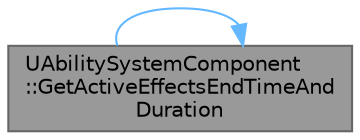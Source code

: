 digraph "UAbilitySystemComponent::GetActiveEffectsEndTimeAndDuration"
{
 // INTERACTIVE_SVG=YES
 // LATEX_PDF_SIZE
  bgcolor="transparent";
  edge [fontname=Helvetica,fontsize=10,labelfontname=Helvetica,labelfontsize=10];
  node [fontname=Helvetica,fontsize=10,shape=box,height=0.2,width=0.4];
  rankdir="LR";
  Node1 [id="Node000001",label="UAbilitySystemComponent\l::GetActiveEffectsEndTimeAnd\lDuration",height=0.2,width=0.4,color="gray40", fillcolor="grey60", style="filled", fontcolor="black",tooltip="Returns end time and total duration."];
  Node1 -> Node1 [id="edge1_Node000001_Node000001",color="steelblue1",style="solid",tooltip=" "];
}
